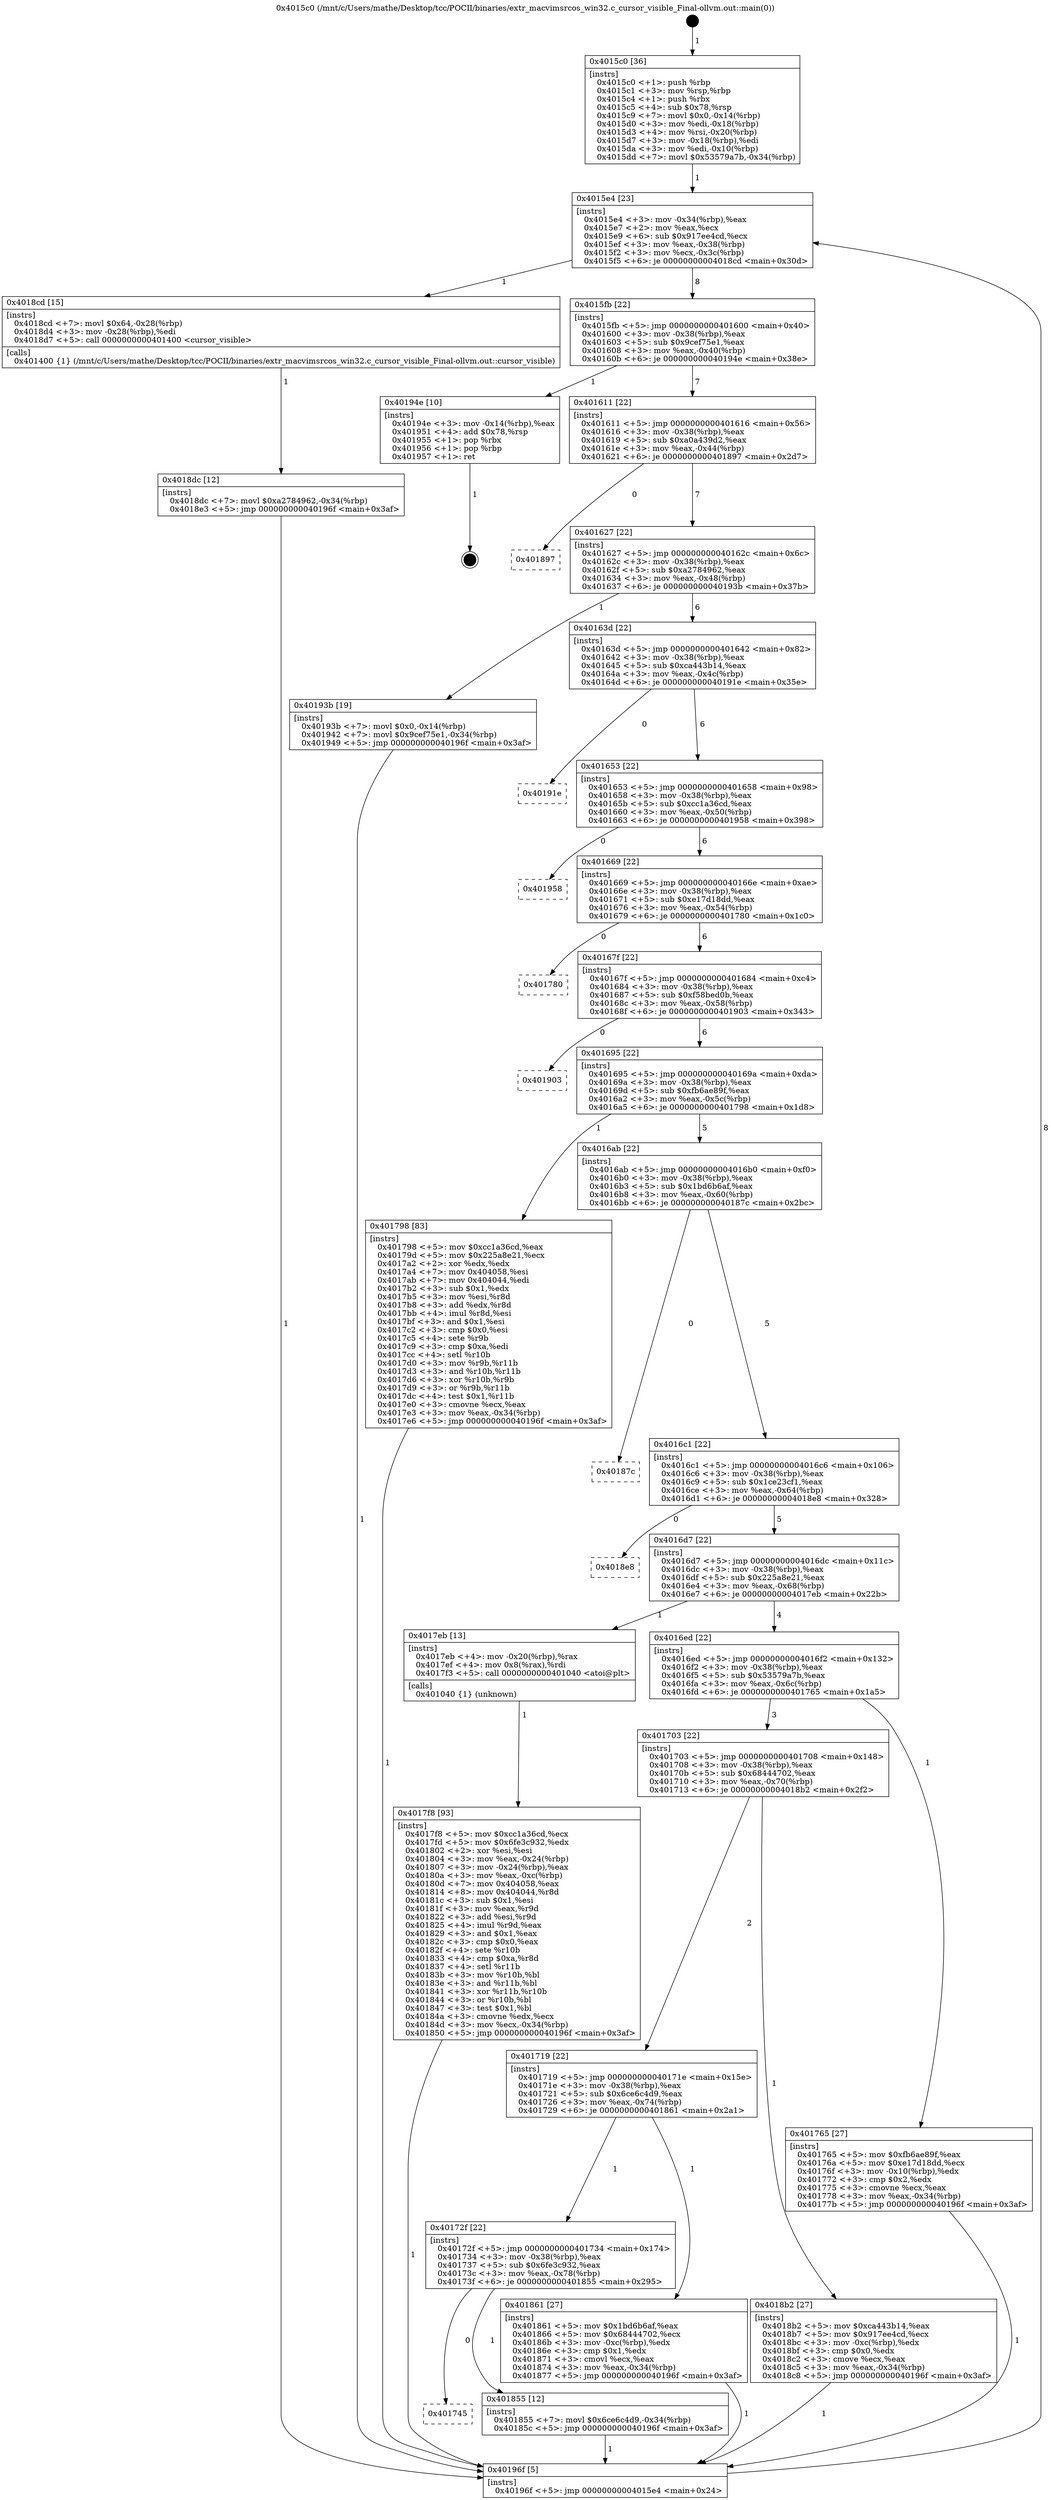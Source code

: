 digraph "0x4015c0" {
  label = "0x4015c0 (/mnt/c/Users/mathe/Desktop/tcc/POCII/binaries/extr_macvimsrcos_win32.c_cursor_visible_Final-ollvm.out::main(0))"
  labelloc = "t"
  node[shape=record]

  Entry [label="",width=0.3,height=0.3,shape=circle,fillcolor=black,style=filled]
  "0x4015e4" [label="{
     0x4015e4 [23]\l
     | [instrs]\l
     &nbsp;&nbsp;0x4015e4 \<+3\>: mov -0x34(%rbp),%eax\l
     &nbsp;&nbsp;0x4015e7 \<+2\>: mov %eax,%ecx\l
     &nbsp;&nbsp;0x4015e9 \<+6\>: sub $0x917ee4cd,%ecx\l
     &nbsp;&nbsp;0x4015ef \<+3\>: mov %eax,-0x38(%rbp)\l
     &nbsp;&nbsp;0x4015f2 \<+3\>: mov %ecx,-0x3c(%rbp)\l
     &nbsp;&nbsp;0x4015f5 \<+6\>: je 00000000004018cd \<main+0x30d\>\l
  }"]
  "0x4018cd" [label="{
     0x4018cd [15]\l
     | [instrs]\l
     &nbsp;&nbsp;0x4018cd \<+7\>: movl $0x64,-0x28(%rbp)\l
     &nbsp;&nbsp;0x4018d4 \<+3\>: mov -0x28(%rbp),%edi\l
     &nbsp;&nbsp;0x4018d7 \<+5\>: call 0000000000401400 \<cursor_visible\>\l
     | [calls]\l
     &nbsp;&nbsp;0x401400 \{1\} (/mnt/c/Users/mathe/Desktop/tcc/POCII/binaries/extr_macvimsrcos_win32.c_cursor_visible_Final-ollvm.out::cursor_visible)\l
  }"]
  "0x4015fb" [label="{
     0x4015fb [22]\l
     | [instrs]\l
     &nbsp;&nbsp;0x4015fb \<+5\>: jmp 0000000000401600 \<main+0x40\>\l
     &nbsp;&nbsp;0x401600 \<+3\>: mov -0x38(%rbp),%eax\l
     &nbsp;&nbsp;0x401603 \<+5\>: sub $0x9cef75e1,%eax\l
     &nbsp;&nbsp;0x401608 \<+3\>: mov %eax,-0x40(%rbp)\l
     &nbsp;&nbsp;0x40160b \<+6\>: je 000000000040194e \<main+0x38e\>\l
  }"]
  Exit [label="",width=0.3,height=0.3,shape=circle,fillcolor=black,style=filled,peripheries=2]
  "0x40194e" [label="{
     0x40194e [10]\l
     | [instrs]\l
     &nbsp;&nbsp;0x40194e \<+3\>: mov -0x14(%rbp),%eax\l
     &nbsp;&nbsp;0x401951 \<+4\>: add $0x78,%rsp\l
     &nbsp;&nbsp;0x401955 \<+1\>: pop %rbx\l
     &nbsp;&nbsp;0x401956 \<+1\>: pop %rbp\l
     &nbsp;&nbsp;0x401957 \<+1\>: ret\l
  }"]
  "0x401611" [label="{
     0x401611 [22]\l
     | [instrs]\l
     &nbsp;&nbsp;0x401611 \<+5\>: jmp 0000000000401616 \<main+0x56\>\l
     &nbsp;&nbsp;0x401616 \<+3\>: mov -0x38(%rbp),%eax\l
     &nbsp;&nbsp;0x401619 \<+5\>: sub $0xa0a439d2,%eax\l
     &nbsp;&nbsp;0x40161e \<+3\>: mov %eax,-0x44(%rbp)\l
     &nbsp;&nbsp;0x401621 \<+6\>: je 0000000000401897 \<main+0x2d7\>\l
  }"]
  "0x4018dc" [label="{
     0x4018dc [12]\l
     | [instrs]\l
     &nbsp;&nbsp;0x4018dc \<+7\>: movl $0xa2784962,-0x34(%rbp)\l
     &nbsp;&nbsp;0x4018e3 \<+5\>: jmp 000000000040196f \<main+0x3af\>\l
  }"]
  "0x401897" [label="{
     0x401897\l
  }", style=dashed]
  "0x401627" [label="{
     0x401627 [22]\l
     | [instrs]\l
     &nbsp;&nbsp;0x401627 \<+5\>: jmp 000000000040162c \<main+0x6c\>\l
     &nbsp;&nbsp;0x40162c \<+3\>: mov -0x38(%rbp),%eax\l
     &nbsp;&nbsp;0x40162f \<+5\>: sub $0xa2784962,%eax\l
     &nbsp;&nbsp;0x401634 \<+3\>: mov %eax,-0x48(%rbp)\l
     &nbsp;&nbsp;0x401637 \<+6\>: je 000000000040193b \<main+0x37b\>\l
  }"]
  "0x401745" [label="{
     0x401745\l
  }", style=dashed]
  "0x40193b" [label="{
     0x40193b [19]\l
     | [instrs]\l
     &nbsp;&nbsp;0x40193b \<+7\>: movl $0x0,-0x14(%rbp)\l
     &nbsp;&nbsp;0x401942 \<+7\>: movl $0x9cef75e1,-0x34(%rbp)\l
     &nbsp;&nbsp;0x401949 \<+5\>: jmp 000000000040196f \<main+0x3af\>\l
  }"]
  "0x40163d" [label="{
     0x40163d [22]\l
     | [instrs]\l
     &nbsp;&nbsp;0x40163d \<+5\>: jmp 0000000000401642 \<main+0x82\>\l
     &nbsp;&nbsp;0x401642 \<+3\>: mov -0x38(%rbp),%eax\l
     &nbsp;&nbsp;0x401645 \<+5\>: sub $0xca443b14,%eax\l
     &nbsp;&nbsp;0x40164a \<+3\>: mov %eax,-0x4c(%rbp)\l
     &nbsp;&nbsp;0x40164d \<+6\>: je 000000000040191e \<main+0x35e\>\l
  }"]
  "0x401855" [label="{
     0x401855 [12]\l
     | [instrs]\l
     &nbsp;&nbsp;0x401855 \<+7\>: movl $0x6ce6c4d9,-0x34(%rbp)\l
     &nbsp;&nbsp;0x40185c \<+5\>: jmp 000000000040196f \<main+0x3af\>\l
  }"]
  "0x40191e" [label="{
     0x40191e\l
  }", style=dashed]
  "0x401653" [label="{
     0x401653 [22]\l
     | [instrs]\l
     &nbsp;&nbsp;0x401653 \<+5\>: jmp 0000000000401658 \<main+0x98\>\l
     &nbsp;&nbsp;0x401658 \<+3\>: mov -0x38(%rbp),%eax\l
     &nbsp;&nbsp;0x40165b \<+5\>: sub $0xcc1a36cd,%eax\l
     &nbsp;&nbsp;0x401660 \<+3\>: mov %eax,-0x50(%rbp)\l
     &nbsp;&nbsp;0x401663 \<+6\>: je 0000000000401958 \<main+0x398\>\l
  }"]
  "0x40172f" [label="{
     0x40172f [22]\l
     | [instrs]\l
     &nbsp;&nbsp;0x40172f \<+5\>: jmp 0000000000401734 \<main+0x174\>\l
     &nbsp;&nbsp;0x401734 \<+3\>: mov -0x38(%rbp),%eax\l
     &nbsp;&nbsp;0x401737 \<+5\>: sub $0x6fe3c932,%eax\l
     &nbsp;&nbsp;0x40173c \<+3\>: mov %eax,-0x78(%rbp)\l
     &nbsp;&nbsp;0x40173f \<+6\>: je 0000000000401855 \<main+0x295\>\l
  }"]
  "0x401958" [label="{
     0x401958\l
  }", style=dashed]
  "0x401669" [label="{
     0x401669 [22]\l
     | [instrs]\l
     &nbsp;&nbsp;0x401669 \<+5\>: jmp 000000000040166e \<main+0xae\>\l
     &nbsp;&nbsp;0x40166e \<+3\>: mov -0x38(%rbp),%eax\l
     &nbsp;&nbsp;0x401671 \<+5\>: sub $0xe17d18dd,%eax\l
     &nbsp;&nbsp;0x401676 \<+3\>: mov %eax,-0x54(%rbp)\l
     &nbsp;&nbsp;0x401679 \<+6\>: je 0000000000401780 \<main+0x1c0\>\l
  }"]
  "0x401861" [label="{
     0x401861 [27]\l
     | [instrs]\l
     &nbsp;&nbsp;0x401861 \<+5\>: mov $0x1bd6b6af,%eax\l
     &nbsp;&nbsp;0x401866 \<+5\>: mov $0x68444702,%ecx\l
     &nbsp;&nbsp;0x40186b \<+3\>: mov -0xc(%rbp),%edx\l
     &nbsp;&nbsp;0x40186e \<+3\>: cmp $0x1,%edx\l
     &nbsp;&nbsp;0x401871 \<+3\>: cmovl %ecx,%eax\l
     &nbsp;&nbsp;0x401874 \<+3\>: mov %eax,-0x34(%rbp)\l
     &nbsp;&nbsp;0x401877 \<+5\>: jmp 000000000040196f \<main+0x3af\>\l
  }"]
  "0x401780" [label="{
     0x401780\l
  }", style=dashed]
  "0x40167f" [label="{
     0x40167f [22]\l
     | [instrs]\l
     &nbsp;&nbsp;0x40167f \<+5\>: jmp 0000000000401684 \<main+0xc4\>\l
     &nbsp;&nbsp;0x401684 \<+3\>: mov -0x38(%rbp),%eax\l
     &nbsp;&nbsp;0x401687 \<+5\>: sub $0xf58bed0b,%eax\l
     &nbsp;&nbsp;0x40168c \<+3\>: mov %eax,-0x58(%rbp)\l
     &nbsp;&nbsp;0x40168f \<+6\>: je 0000000000401903 \<main+0x343\>\l
  }"]
  "0x401719" [label="{
     0x401719 [22]\l
     | [instrs]\l
     &nbsp;&nbsp;0x401719 \<+5\>: jmp 000000000040171e \<main+0x15e\>\l
     &nbsp;&nbsp;0x40171e \<+3\>: mov -0x38(%rbp),%eax\l
     &nbsp;&nbsp;0x401721 \<+5\>: sub $0x6ce6c4d9,%eax\l
     &nbsp;&nbsp;0x401726 \<+3\>: mov %eax,-0x74(%rbp)\l
     &nbsp;&nbsp;0x401729 \<+6\>: je 0000000000401861 \<main+0x2a1\>\l
  }"]
  "0x401903" [label="{
     0x401903\l
  }", style=dashed]
  "0x401695" [label="{
     0x401695 [22]\l
     | [instrs]\l
     &nbsp;&nbsp;0x401695 \<+5\>: jmp 000000000040169a \<main+0xda\>\l
     &nbsp;&nbsp;0x40169a \<+3\>: mov -0x38(%rbp),%eax\l
     &nbsp;&nbsp;0x40169d \<+5\>: sub $0xfb6ae89f,%eax\l
     &nbsp;&nbsp;0x4016a2 \<+3\>: mov %eax,-0x5c(%rbp)\l
     &nbsp;&nbsp;0x4016a5 \<+6\>: je 0000000000401798 \<main+0x1d8\>\l
  }"]
  "0x4018b2" [label="{
     0x4018b2 [27]\l
     | [instrs]\l
     &nbsp;&nbsp;0x4018b2 \<+5\>: mov $0xca443b14,%eax\l
     &nbsp;&nbsp;0x4018b7 \<+5\>: mov $0x917ee4cd,%ecx\l
     &nbsp;&nbsp;0x4018bc \<+3\>: mov -0xc(%rbp),%edx\l
     &nbsp;&nbsp;0x4018bf \<+3\>: cmp $0x0,%edx\l
     &nbsp;&nbsp;0x4018c2 \<+3\>: cmove %ecx,%eax\l
     &nbsp;&nbsp;0x4018c5 \<+3\>: mov %eax,-0x34(%rbp)\l
     &nbsp;&nbsp;0x4018c8 \<+5\>: jmp 000000000040196f \<main+0x3af\>\l
  }"]
  "0x401798" [label="{
     0x401798 [83]\l
     | [instrs]\l
     &nbsp;&nbsp;0x401798 \<+5\>: mov $0xcc1a36cd,%eax\l
     &nbsp;&nbsp;0x40179d \<+5\>: mov $0x225a8e21,%ecx\l
     &nbsp;&nbsp;0x4017a2 \<+2\>: xor %edx,%edx\l
     &nbsp;&nbsp;0x4017a4 \<+7\>: mov 0x404058,%esi\l
     &nbsp;&nbsp;0x4017ab \<+7\>: mov 0x404044,%edi\l
     &nbsp;&nbsp;0x4017b2 \<+3\>: sub $0x1,%edx\l
     &nbsp;&nbsp;0x4017b5 \<+3\>: mov %esi,%r8d\l
     &nbsp;&nbsp;0x4017b8 \<+3\>: add %edx,%r8d\l
     &nbsp;&nbsp;0x4017bb \<+4\>: imul %r8d,%esi\l
     &nbsp;&nbsp;0x4017bf \<+3\>: and $0x1,%esi\l
     &nbsp;&nbsp;0x4017c2 \<+3\>: cmp $0x0,%esi\l
     &nbsp;&nbsp;0x4017c5 \<+4\>: sete %r9b\l
     &nbsp;&nbsp;0x4017c9 \<+3\>: cmp $0xa,%edi\l
     &nbsp;&nbsp;0x4017cc \<+4\>: setl %r10b\l
     &nbsp;&nbsp;0x4017d0 \<+3\>: mov %r9b,%r11b\l
     &nbsp;&nbsp;0x4017d3 \<+3\>: and %r10b,%r11b\l
     &nbsp;&nbsp;0x4017d6 \<+3\>: xor %r10b,%r9b\l
     &nbsp;&nbsp;0x4017d9 \<+3\>: or %r9b,%r11b\l
     &nbsp;&nbsp;0x4017dc \<+4\>: test $0x1,%r11b\l
     &nbsp;&nbsp;0x4017e0 \<+3\>: cmovne %ecx,%eax\l
     &nbsp;&nbsp;0x4017e3 \<+3\>: mov %eax,-0x34(%rbp)\l
     &nbsp;&nbsp;0x4017e6 \<+5\>: jmp 000000000040196f \<main+0x3af\>\l
  }"]
  "0x4016ab" [label="{
     0x4016ab [22]\l
     | [instrs]\l
     &nbsp;&nbsp;0x4016ab \<+5\>: jmp 00000000004016b0 \<main+0xf0\>\l
     &nbsp;&nbsp;0x4016b0 \<+3\>: mov -0x38(%rbp),%eax\l
     &nbsp;&nbsp;0x4016b3 \<+5\>: sub $0x1bd6b6af,%eax\l
     &nbsp;&nbsp;0x4016b8 \<+3\>: mov %eax,-0x60(%rbp)\l
     &nbsp;&nbsp;0x4016bb \<+6\>: je 000000000040187c \<main+0x2bc\>\l
  }"]
  "0x4017f8" [label="{
     0x4017f8 [93]\l
     | [instrs]\l
     &nbsp;&nbsp;0x4017f8 \<+5\>: mov $0xcc1a36cd,%ecx\l
     &nbsp;&nbsp;0x4017fd \<+5\>: mov $0x6fe3c932,%edx\l
     &nbsp;&nbsp;0x401802 \<+2\>: xor %esi,%esi\l
     &nbsp;&nbsp;0x401804 \<+3\>: mov %eax,-0x24(%rbp)\l
     &nbsp;&nbsp;0x401807 \<+3\>: mov -0x24(%rbp),%eax\l
     &nbsp;&nbsp;0x40180a \<+3\>: mov %eax,-0xc(%rbp)\l
     &nbsp;&nbsp;0x40180d \<+7\>: mov 0x404058,%eax\l
     &nbsp;&nbsp;0x401814 \<+8\>: mov 0x404044,%r8d\l
     &nbsp;&nbsp;0x40181c \<+3\>: sub $0x1,%esi\l
     &nbsp;&nbsp;0x40181f \<+3\>: mov %eax,%r9d\l
     &nbsp;&nbsp;0x401822 \<+3\>: add %esi,%r9d\l
     &nbsp;&nbsp;0x401825 \<+4\>: imul %r9d,%eax\l
     &nbsp;&nbsp;0x401829 \<+3\>: and $0x1,%eax\l
     &nbsp;&nbsp;0x40182c \<+3\>: cmp $0x0,%eax\l
     &nbsp;&nbsp;0x40182f \<+4\>: sete %r10b\l
     &nbsp;&nbsp;0x401833 \<+4\>: cmp $0xa,%r8d\l
     &nbsp;&nbsp;0x401837 \<+4\>: setl %r11b\l
     &nbsp;&nbsp;0x40183b \<+3\>: mov %r10b,%bl\l
     &nbsp;&nbsp;0x40183e \<+3\>: and %r11b,%bl\l
     &nbsp;&nbsp;0x401841 \<+3\>: xor %r11b,%r10b\l
     &nbsp;&nbsp;0x401844 \<+3\>: or %r10b,%bl\l
     &nbsp;&nbsp;0x401847 \<+3\>: test $0x1,%bl\l
     &nbsp;&nbsp;0x40184a \<+3\>: cmovne %edx,%ecx\l
     &nbsp;&nbsp;0x40184d \<+3\>: mov %ecx,-0x34(%rbp)\l
     &nbsp;&nbsp;0x401850 \<+5\>: jmp 000000000040196f \<main+0x3af\>\l
  }"]
  "0x40187c" [label="{
     0x40187c\l
  }", style=dashed]
  "0x4016c1" [label="{
     0x4016c1 [22]\l
     | [instrs]\l
     &nbsp;&nbsp;0x4016c1 \<+5\>: jmp 00000000004016c6 \<main+0x106\>\l
     &nbsp;&nbsp;0x4016c6 \<+3\>: mov -0x38(%rbp),%eax\l
     &nbsp;&nbsp;0x4016c9 \<+5\>: sub $0x1ce23cf1,%eax\l
     &nbsp;&nbsp;0x4016ce \<+3\>: mov %eax,-0x64(%rbp)\l
     &nbsp;&nbsp;0x4016d1 \<+6\>: je 00000000004018e8 \<main+0x328\>\l
  }"]
  "0x4015c0" [label="{
     0x4015c0 [36]\l
     | [instrs]\l
     &nbsp;&nbsp;0x4015c0 \<+1\>: push %rbp\l
     &nbsp;&nbsp;0x4015c1 \<+3\>: mov %rsp,%rbp\l
     &nbsp;&nbsp;0x4015c4 \<+1\>: push %rbx\l
     &nbsp;&nbsp;0x4015c5 \<+4\>: sub $0x78,%rsp\l
     &nbsp;&nbsp;0x4015c9 \<+7\>: movl $0x0,-0x14(%rbp)\l
     &nbsp;&nbsp;0x4015d0 \<+3\>: mov %edi,-0x18(%rbp)\l
     &nbsp;&nbsp;0x4015d3 \<+4\>: mov %rsi,-0x20(%rbp)\l
     &nbsp;&nbsp;0x4015d7 \<+3\>: mov -0x18(%rbp),%edi\l
     &nbsp;&nbsp;0x4015da \<+3\>: mov %edi,-0x10(%rbp)\l
     &nbsp;&nbsp;0x4015dd \<+7\>: movl $0x53579a7b,-0x34(%rbp)\l
  }"]
  "0x4018e8" [label="{
     0x4018e8\l
  }", style=dashed]
  "0x4016d7" [label="{
     0x4016d7 [22]\l
     | [instrs]\l
     &nbsp;&nbsp;0x4016d7 \<+5\>: jmp 00000000004016dc \<main+0x11c\>\l
     &nbsp;&nbsp;0x4016dc \<+3\>: mov -0x38(%rbp),%eax\l
     &nbsp;&nbsp;0x4016df \<+5\>: sub $0x225a8e21,%eax\l
     &nbsp;&nbsp;0x4016e4 \<+3\>: mov %eax,-0x68(%rbp)\l
     &nbsp;&nbsp;0x4016e7 \<+6\>: je 00000000004017eb \<main+0x22b\>\l
  }"]
  "0x40196f" [label="{
     0x40196f [5]\l
     | [instrs]\l
     &nbsp;&nbsp;0x40196f \<+5\>: jmp 00000000004015e4 \<main+0x24\>\l
  }"]
  "0x4017eb" [label="{
     0x4017eb [13]\l
     | [instrs]\l
     &nbsp;&nbsp;0x4017eb \<+4\>: mov -0x20(%rbp),%rax\l
     &nbsp;&nbsp;0x4017ef \<+4\>: mov 0x8(%rax),%rdi\l
     &nbsp;&nbsp;0x4017f3 \<+5\>: call 0000000000401040 \<atoi@plt\>\l
     | [calls]\l
     &nbsp;&nbsp;0x401040 \{1\} (unknown)\l
  }"]
  "0x4016ed" [label="{
     0x4016ed [22]\l
     | [instrs]\l
     &nbsp;&nbsp;0x4016ed \<+5\>: jmp 00000000004016f2 \<main+0x132\>\l
     &nbsp;&nbsp;0x4016f2 \<+3\>: mov -0x38(%rbp),%eax\l
     &nbsp;&nbsp;0x4016f5 \<+5\>: sub $0x53579a7b,%eax\l
     &nbsp;&nbsp;0x4016fa \<+3\>: mov %eax,-0x6c(%rbp)\l
     &nbsp;&nbsp;0x4016fd \<+6\>: je 0000000000401765 \<main+0x1a5\>\l
  }"]
  "0x401703" [label="{
     0x401703 [22]\l
     | [instrs]\l
     &nbsp;&nbsp;0x401703 \<+5\>: jmp 0000000000401708 \<main+0x148\>\l
     &nbsp;&nbsp;0x401708 \<+3\>: mov -0x38(%rbp),%eax\l
     &nbsp;&nbsp;0x40170b \<+5\>: sub $0x68444702,%eax\l
     &nbsp;&nbsp;0x401710 \<+3\>: mov %eax,-0x70(%rbp)\l
     &nbsp;&nbsp;0x401713 \<+6\>: je 00000000004018b2 \<main+0x2f2\>\l
  }"]
  "0x401765" [label="{
     0x401765 [27]\l
     | [instrs]\l
     &nbsp;&nbsp;0x401765 \<+5\>: mov $0xfb6ae89f,%eax\l
     &nbsp;&nbsp;0x40176a \<+5\>: mov $0xe17d18dd,%ecx\l
     &nbsp;&nbsp;0x40176f \<+3\>: mov -0x10(%rbp),%edx\l
     &nbsp;&nbsp;0x401772 \<+3\>: cmp $0x2,%edx\l
     &nbsp;&nbsp;0x401775 \<+3\>: cmovne %ecx,%eax\l
     &nbsp;&nbsp;0x401778 \<+3\>: mov %eax,-0x34(%rbp)\l
     &nbsp;&nbsp;0x40177b \<+5\>: jmp 000000000040196f \<main+0x3af\>\l
  }"]
  Entry -> "0x4015c0" [label=" 1"]
  "0x4015e4" -> "0x4018cd" [label=" 1"]
  "0x4015e4" -> "0x4015fb" [label=" 8"]
  "0x40194e" -> Exit [label=" 1"]
  "0x4015fb" -> "0x40194e" [label=" 1"]
  "0x4015fb" -> "0x401611" [label=" 7"]
  "0x40193b" -> "0x40196f" [label=" 1"]
  "0x401611" -> "0x401897" [label=" 0"]
  "0x401611" -> "0x401627" [label=" 7"]
  "0x4018dc" -> "0x40196f" [label=" 1"]
  "0x401627" -> "0x40193b" [label=" 1"]
  "0x401627" -> "0x40163d" [label=" 6"]
  "0x4018cd" -> "0x4018dc" [label=" 1"]
  "0x40163d" -> "0x40191e" [label=" 0"]
  "0x40163d" -> "0x401653" [label=" 6"]
  "0x4018b2" -> "0x40196f" [label=" 1"]
  "0x401653" -> "0x401958" [label=" 0"]
  "0x401653" -> "0x401669" [label=" 6"]
  "0x401855" -> "0x40196f" [label=" 1"]
  "0x401669" -> "0x401780" [label=" 0"]
  "0x401669" -> "0x40167f" [label=" 6"]
  "0x40172f" -> "0x401745" [label=" 0"]
  "0x40167f" -> "0x401903" [label=" 0"]
  "0x40167f" -> "0x401695" [label=" 6"]
  "0x401861" -> "0x40196f" [label=" 1"]
  "0x401695" -> "0x401798" [label=" 1"]
  "0x401695" -> "0x4016ab" [label=" 5"]
  "0x401719" -> "0x40172f" [label=" 1"]
  "0x4016ab" -> "0x40187c" [label=" 0"]
  "0x4016ab" -> "0x4016c1" [label=" 5"]
  "0x40172f" -> "0x401855" [label=" 1"]
  "0x4016c1" -> "0x4018e8" [label=" 0"]
  "0x4016c1" -> "0x4016d7" [label=" 5"]
  "0x401703" -> "0x401719" [label=" 2"]
  "0x4016d7" -> "0x4017eb" [label=" 1"]
  "0x4016d7" -> "0x4016ed" [label=" 4"]
  "0x401703" -> "0x4018b2" [label=" 1"]
  "0x4016ed" -> "0x401765" [label=" 1"]
  "0x4016ed" -> "0x401703" [label=" 3"]
  "0x401765" -> "0x40196f" [label=" 1"]
  "0x4015c0" -> "0x4015e4" [label=" 1"]
  "0x40196f" -> "0x4015e4" [label=" 8"]
  "0x401798" -> "0x40196f" [label=" 1"]
  "0x4017eb" -> "0x4017f8" [label=" 1"]
  "0x4017f8" -> "0x40196f" [label=" 1"]
  "0x401719" -> "0x401861" [label=" 1"]
}
